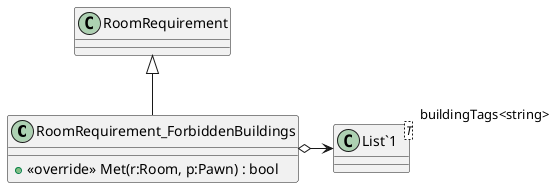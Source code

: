 @startuml
class RoomRequirement_ForbiddenBuildings {
    + <<override>> Met(r:Room, p:Pawn) : bool
}
class "List`1"<T> {
}
RoomRequirement <|-- RoomRequirement_ForbiddenBuildings
RoomRequirement_ForbiddenBuildings o-> "buildingTags<string>" "List`1"
@enduml
